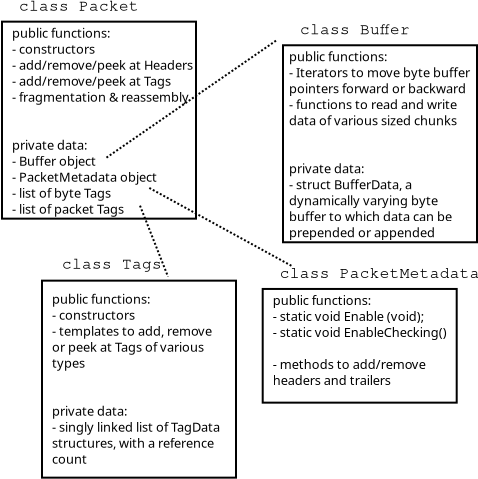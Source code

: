 <?xml version="1.0" encoding="UTF-8"?>
<dia:diagram xmlns:dia="http://www.lysator.liu.se/~alla/dia/">
  <dia:layer name="Background" visible="true">
    <dia:object type="Standard - Box" version="0" id="O0">
      <dia:attribute name="obj_pos">
        <dia:point val="2.4,1.95"/>
      </dia:attribute>
      <dia:attribute name="obj_bb">
        <dia:rectangle val="2.35,1.9;12.15,11.85"/>
      </dia:attribute>
      <dia:attribute name="elem_corner">
        <dia:point val="2.4,1.95"/>
      </dia:attribute>
      <dia:attribute name="elem_width">
        <dia:real val="9.7"/>
      </dia:attribute>
      <dia:attribute name="elem_height">
        <dia:real val="9.85"/>
      </dia:attribute>
      <dia:attribute name="show_background">
        <dia:boolean val="true"/>
      </dia:attribute>
    </dia:object>
    <dia:object type="Standard - Text" version="0" id="O1">
      <dia:attribute name="obj_pos">
        <dia:point val="2.9,2.75"/>
      </dia:attribute>
      <dia:attribute name="obj_bb">
        <dia:rectangle val="2.9,2.183;12.318,11.985"/>
      </dia:attribute>
      <dia:attribute name="text">
        <dia:composite type="text">
          <dia:attribute name="string">
            <dia:string>#public functions:
- constructors
- add/remove/peek at Headers
- add/remove/peek at Tags
- fragmentation &amp; reassembly


private data:
- Buffer object
- PacketMetadata object
- list of byte Tags
- list of packet Tags#</dia:string>
          </dia:attribute>
          <dia:attribute name="font">
            <dia:font family="sans" style="0" name="Helvetica"/>
          </dia:attribute>
          <dia:attribute name="height">
            <dia:real val="0.8"/>
          </dia:attribute>
          <dia:attribute name="pos">
            <dia:point val="2.9,2.75"/>
          </dia:attribute>
          <dia:attribute name="color">
            <dia:color val="#000000"/>
          </dia:attribute>
          <dia:attribute name="alignment">
            <dia:enum val="0"/>
          </dia:attribute>
        </dia:composite>
      </dia:attribute>
    </dia:object>
    <dia:object type="Standard - Text" version="0" id="O2">
      <dia:attribute name="obj_pos">
        <dia:point val="3.25,1.4"/>
      </dia:attribute>
      <dia:attribute name="obj_bb">
        <dia:rectangle val="3.25,0.85;8.35,2.05"/>
      </dia:attribute>
      <dia:attribute name="text">
        <dia:composite type="text">
          <dia:attribute name="string">
            <dia:string>#class Packet#</dia:string>
          </dia:attribute>
          <dia:attribute name="font">
            <dia:font family="courier" style="0" name="Courier"/>
          </dia:attribute>
          <dia:attribute name="height">
            <dia:real val="1"/>
          </dia:attribute>
          <dia:attribute name="pos">
            <dia:point val="3.25,1.4"/>
          </dia:attribute>
          <dia:attribute name="color">
            <dia:color val="#000000"/>
          </dia:attribute>
          <dia:attribute name="alignment">
            <dia:enum val="0"/>
          </dia:attribute>
        </dia:composite>
      </dia:attribute>
    </dia:object>
    <dia:object type="Standard - Box" version="0" id="O3">
      <dia:attribute name="obj_pos">
        <dia:point val="4.4,14.9"/>
      </dia:attribute>
      <dia:attribute name="obj_bb">
        <dia:rectangle val="4.35,14.85;14.15,24.8"/>
      </dia:attribute>
      <dia:attribute name="elem_corner">
        <dia:point val="4.4,14.9"/>
      </dia:attribute>
      <dia:attribute name="elem_width">
        <dia:real val="9.7"/>
      </dia:attribute>
      <dia:attribute name="elem_height">
        <dia:real val="9.85"/>
      </dia:attribute>
      <dia:attribute name="show_background">
        <dia:boolean val="true"/>
      </dia:attribute>
    </dia:object>
    <dia:object type="Standard - Text" version="0" id="O4">
      <dia:attribute name="obj_pos">
        <dia:point val="4.9,16.05"/>
      </dia:attribute>
      <dia:attribute name="obj_bb">
        <dia:rectangle val="4.9,15.5;13.6,24.45"/>
      </dia:attribute>
      <dia:attribute name="text">
        <dia:composite type="text">
          <dia:attribute name="string">
            <dia:string>#public functions:
- constructors
- templates to add, remove
or peek at Tags of various
types


private data:
- singly linked list of TagData
structures, with a reference
count#</dia:string>
          </dia:attribute>
          <dia:attribute name="font">
            <dia:font family="sans" style="0" name="Helvetica"/>
          </dia:attribute>
          <dia:attribute name="height">
            <dia:real val="0.8"/>
          </dia:attribute>
          <dia:attribute name="pos">
            <dia:point val="4.9,16.05"/>
          </dia:attribute>
          <dia:attribute name="color">
            <dia:color val="#000000"/>
          </dia:attribute>
          <dia:attribute name="alignment">
            <dia:enum val="0"/>
          </dia:attribute>
        </dia:composite>
      </dia:attribute>
    </dia:object>
    <dia:object type="Standard - Text" version="0" id="O5">
      <dia:attribute name="obj_pos">
        <dia:point val="5.4,14.3"/>
      </dia:attribute>
      <dia:attribute name="obj_bb">
        <dia:rectangle val="5.4,13.75;9.55,14.95"/>
      </dia:attribute>
      <dia:attribute name="text">
        <dia:composite type="text">
          <dia:attribute name="string">
            <dia:string>#class Tags#</dia:string>
          </dia:attribute>
          <dia:attribute name="font">
            <dia:font family="courier" style="0" name="Courier"/>
          </dia:attribute>
          <dia:attribute name="height">
            <dia:real val="1"/>
          </dia:attribute>
          <dia:attribute name="pos">
            <dia:point val="5.4,14.3"/>
          </dia:attribute>
          <dia:attribute name="color">
            <dia:color val="#000000"/>
          </dia:attribute>
          <dia:attribute name="alignment">
            <dia:enum val="0"/>
          </dia:attribute>
        </dia:composite>
      </dia:attribute>
    </dia:object>
    <dia:object type="Standard - Line" version="0" id="O6">
      <dia:attribute name="obj_pos">
        <dia:point val="9.3,11.15"/>
      </dia:attribute>
      <dia:attribute name="obj_bb">
        <dia:rectangle val="9.235,11.085;10.765,14.765"/>
      </dia:attribute>
      <dia:attribute name="conn_endpoints">
        <dia:point val="9.3,11.15"/>
        <dia:point val="10.7,14.7"/>
      </dia:attribute>
      <dia:attribute name="numcp">
        <dia:int val="1"/>
      </dia:attribute>
      <dia:attribute name="line_style">
        <dia:enum val="4"/>
      </dia:attribute>
    </dia:object>
    <dia:object type="Standard - Line" version="0" id="O7">
      <dia:attribute name="obj_pos">
        <dia:point val="9.765,10.265"/>
      </dia:attribute>
      <dia:attribute name="obj_bb">
        <dia:rectangle val="9.697,10.197;17.018,14.268"/>
      </dia:attribute>
      <dia:attribute name="conn_endpoints">
        <dia:point val="9.765,10.265"/>
        <dia:point val="16.95,14.2"/>
      </dia:attribute>
      <dia:attribute name="numcp">
        <dia:int val="1"/>
      </dia:attribute>
      <dia:attribute name="line_style">
        <dia:enum val="4"/>
      </dia:attribute>
    </dia:object>
    <dia:object type="Standard - Box" version="0" id="O8">
      <dia:attribute name="obj_pos">
        <dia:point val="16.45,3.131"/>
      </dia:attribute>
      <dia:attribute name="obj_bb">
        <dia:rectangle val="16.4,3.081;26.2,13.031"/>
      </dia:attribute>
      <dia:attribute name="elem_corner">
        <dia:point val="16.45,3.131"/>
      </dia:attribute>
      <dia:attribute name="elem_width">
        <dia:real val="9.7"/>
      </dia:attribute>
      <dia:attribute name="elem_height">
        <dia:real val="9.85"/>
      </dia:attribute>
      <dia:attribute name="show_background">
        <dia:boolean val="true"/>
      </dia:attribute>
    </dia:object>
    <dia:object type="Standard - Text" version="0" id="O9">
      <dia:attribute name="obj_pos">
        <dia:point val="16.75,3.931"/>
      </dia:attribute>
      <dia:attribute name="obj_bb">
        <dia:rectangle val="16.75,3.381;26,13.131"/>
      </dia:attribute>
      <dia:attribute name="text">
        <dia:composite type="text">
          <dia:attribute name="string">
            <dia:string>#public functions:
- Iterators to move byte buffer
pointers forward or backward
- functions to read and write
data of various sized chunks


private data:
- struct BufferData, a 
dynamically varying byte
buffer to which data can be
prepended or appended#</dia:string>
          </dia:attribute>
          <dia:attribute name="font">
            <dia:font family="sans" style="0" name="Helvetica"/>
          </dia:attribute>
          <dia:attribute name="height">
            <dia:real val="0.8"/>
          </dia:attribute>
          <dia:attribute name="pos">
            <dia:point val="16.75,3.931"/>
          </dia:attribute>
          <dia:attribute name="color">
            <dia:color val="#000000"/>
          </dia:attribute>
          <dia:attribute name="alignment">
            <dia:enum val="0"/>
          </dia:attribute>
        </dia:composite>
      </dia:attribute>
    </dia:object>
    <dia:object type="Standard - Text" version="0" id="O10">
      <dia:attribute name="obj_pos">
        <dia:point val="17.3,2.581"/>
      </dia:attribute>
      <dia:attribute name="obj_bb">
        <dia:rectangle val="17.3,2.013;22.419,3.269"/>
      </dia:attribute>
      <dia:attribute name="text">
        <dia:composite type="text">
          <dia:attribute name="string">
            <dia:string>#class Buffer#</dia:string>
          </dia:attribute>
          <dia:attribute name="font">
            <dia:font family="courier" style="0" name="Courier"/>
          </dia:attribute>
          <dia:attribute name="height">
            <dia:real val="1"/>
          </dia:attribute>
          <dia:attribute name="pos">
            <dia:point val="17.3,2.581"/>
          </dia:attribute>
          <dia:attribute name="color">
            <dia:color val="#000000"/>
          </dia:attribute>
          <dia:attribute name="alignment">
            <dia:enum val="0"/>
          </dia:attribute>
        </dia:composite>
      </dia:attribute>
    </dia:object>
    <dia:object type="Standard - Box" version="0" id="O11">
      <dia:attribute name="obj_pos">
        <dia:point val="15.435,15.315"/>
      </dia:attribute>
      <dia:attribute name="obj_bb">
        <dia:rectangle val="15.385,15.265;25.185,21.05"/>
      </dia:attribute>
      <dia:attribute name="elem_corner">
        <dia:point val="15.435,15.315"/>
      </dia:attribute>
      <dia:attribute name="elem_width">
        <dia:real val="9.7"/>
      </dia:attribute>
      <dia:attribute name="elem_height">
        <dia:real val="5.685"/>
      </dia:attribute>
      <dia:attribute name="show_background">
        <dia:boolean val="true"/>
      </dia:attribute>
    </dia:object>
    <dia:object type="Standard - Text" version="0" id="O12">
      <dia:attribute name="obj_pos">
        <dia:point val="15.935,16.115"/>
      </dia:attribute>
      <dia:attribute name="obj_bb">
        <dia:rectangle val="15.935,15.547;24.953,20.55"/>
      </dia:attribute>
      <dia:attribute name="text">
        <dia:composite type="text">
          <dia:attribute name="string">
            <dia:string>#public functions:
- static void Enable (void);
- static void EnableChecking()

- methods to add/remove
headers and trailers#</dia:string>
          </dia:attribute>
          <dia:attribute name="font">
            <dia:font family="sans" style="0" name="Helvetica"/>
          </dia:attribute>
          <dia:attribute name="height">
            <dia:real val="0.8"/>
          </dia:attribute>
          <dia:attribute name="pos">
            <dia:point val="15.935,16.115"/>
          </dia:attribute>
          <dia:attribute name="color">
            <dia:color val="#000000"/>
          </dia:attribute>
          <dia:attribute name="alignment">
            <dia:enum val="0"/>
          </dia:attribute>
        </dia:composite>
      </dia:attribute>
    </dia:object>
    <dia:object type="Standard - Text" version="0" id="O13">
      <dia:attribute name="obj_pos">
        <dia:point val="16.285,14.765"/>
      </dia:attribute>
      <dia:attribute name="obj_bb">
        <dia:rectangle val="16.285,14.196;24.804,15.453"/>
      </dia:attribute>
      <dia:attribute name="text">
        <dia:composite type="text">
          <dia:attribute name="string">
            <dia:string>#class PacketMetadata#</dia:string>
          </dia:attribute>
          <dia:attribute name="font">
            <dia:font family="courier" style="0" name="Courier"/>
          </dia:attribute>
          <dia:attribute name="height">
            <dia:real val="1"/>
          </dia:attribute>
          <dia:attribute name="pos">
            <dia:point val="16.285,14.765"/>
          </dia:attribute>
          <dia:attribute name="color">
            <dia:color val="#000000"/>
          </dia:attribute>
          <dia:attribute name="alignment">
            <dia:enum val="0"/>
          </dia:attribute>
        </dia:composite>
      </dia:attribute>
    </dia:object>
    <dia:object type="Standard - Line" version="0" id="O14">
      <dia:attribute name="obj_pos">
        <dia:point val="16.1,2.9"/>
      </dia:attribute>
      <dia:attribute name="obj_bb">
        <dia:rectangle val="7.48,2.83;16.17,8.87"/>
      </dia:attribute>
      <dia:attribute name="conn_endpoints">
        <dia:point val="16.1,2.9"/>
        <dia:point val="7.55,8.8"/>
      </dia:attribute>
      <dia:attribute name="numcp">
        <dia:int val="1"/>
      </dia:attribute>
      <dia:attribute name="line_style">
        <dia:enum val="4"/>
      </dia:attribute>
    </dia:object>
  </dia:layer>
</dia:diagram>
